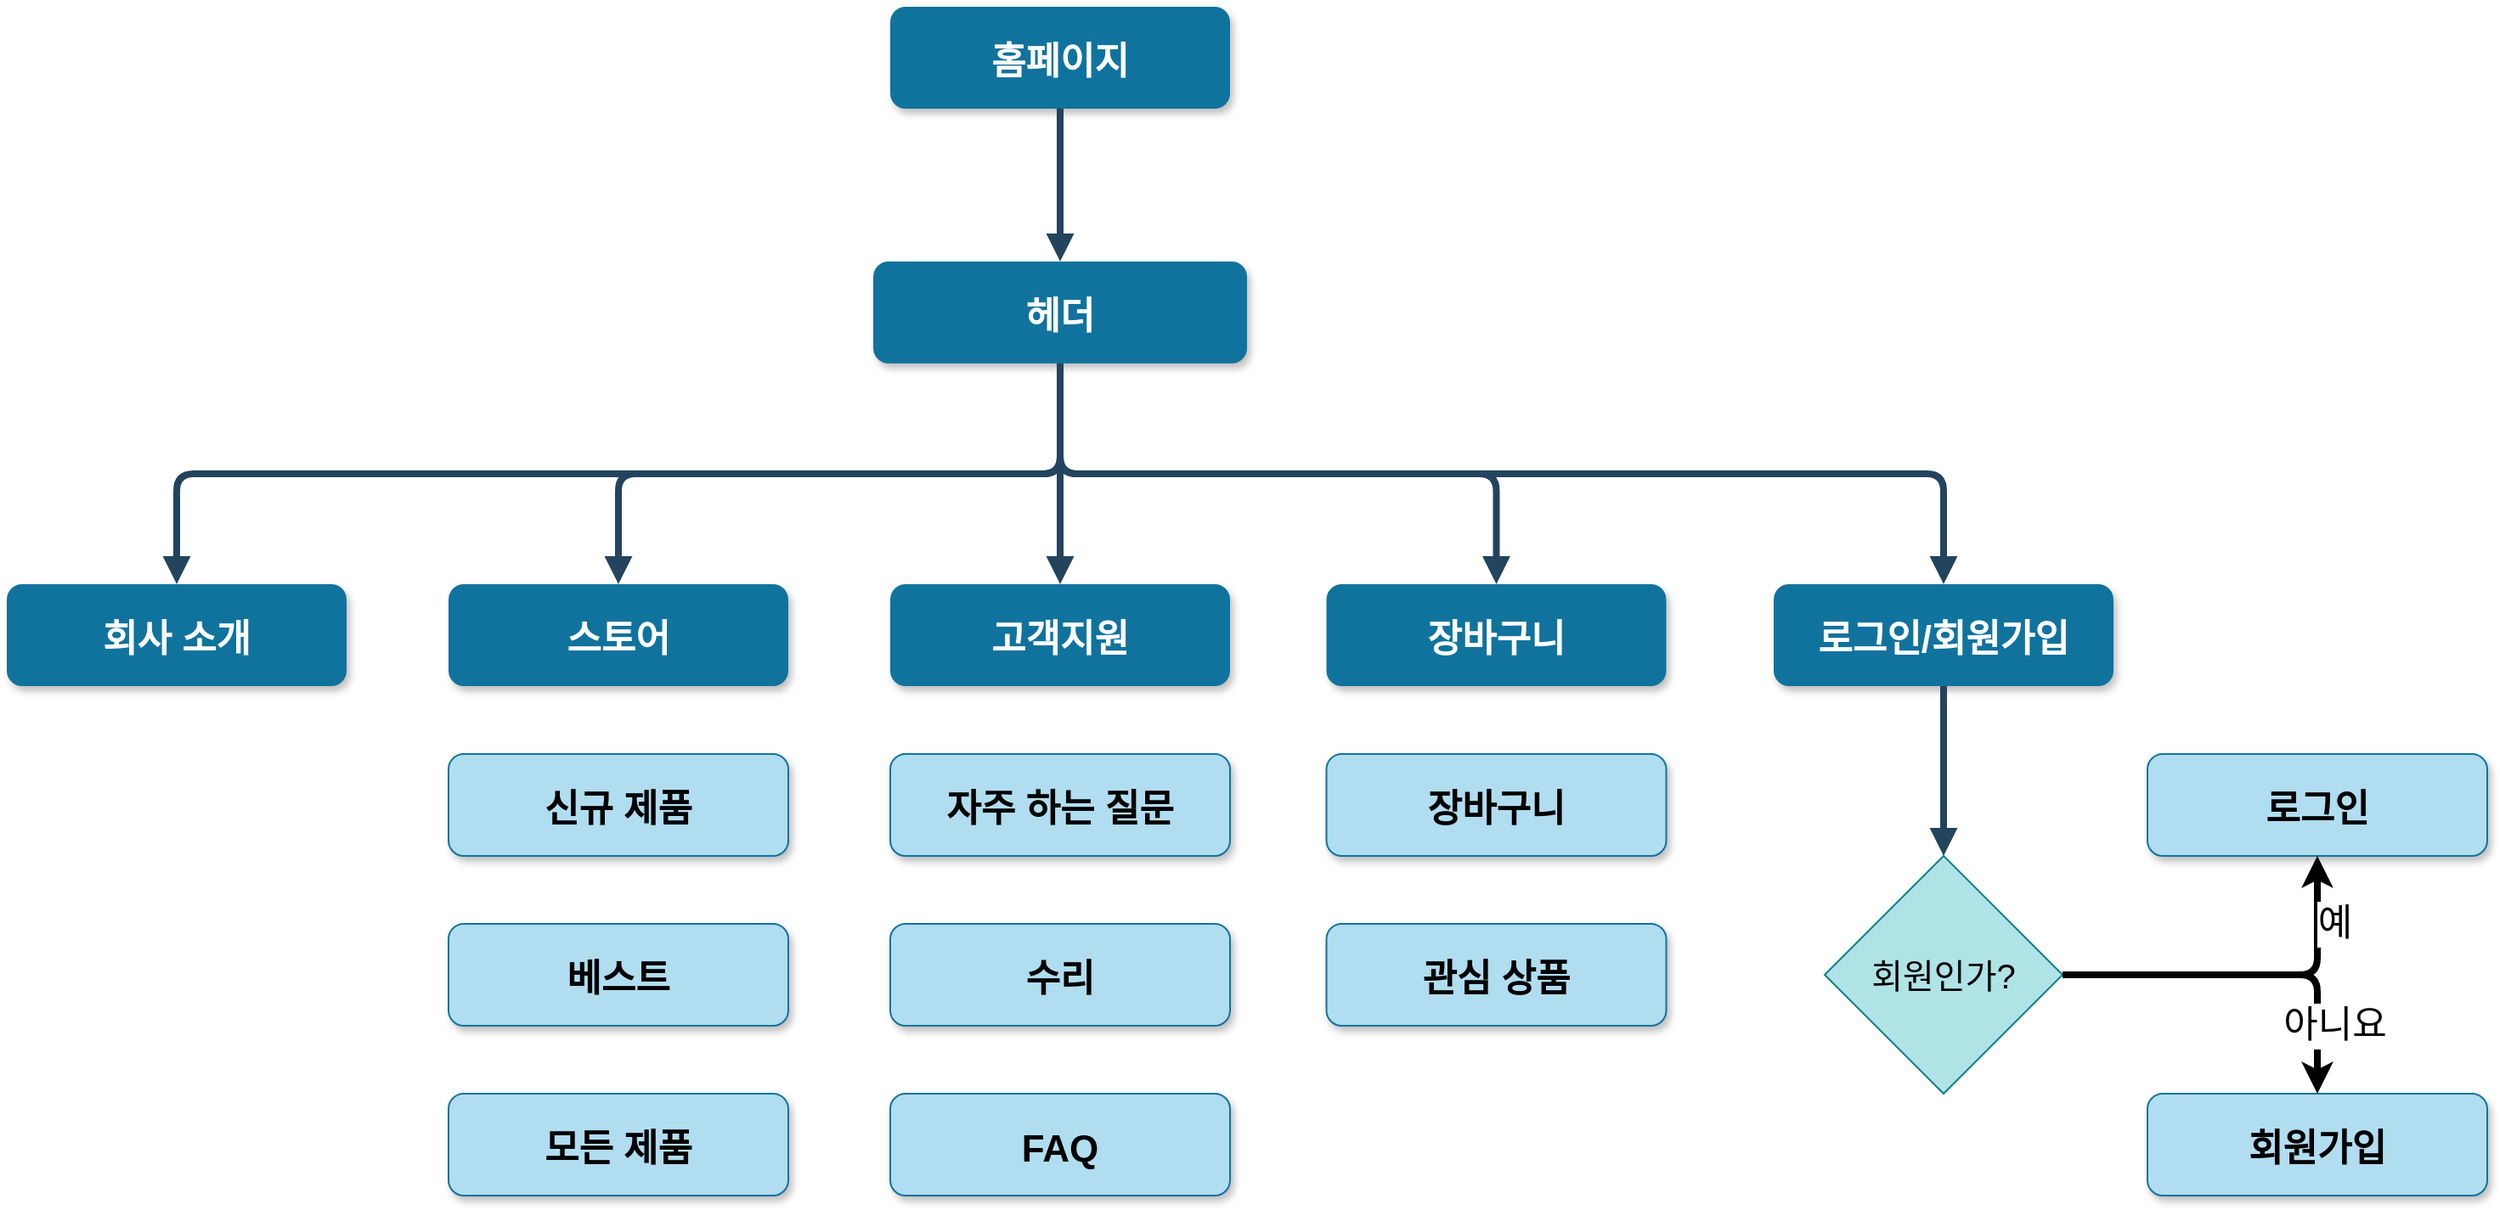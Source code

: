<mxfile version="21.6.6" type="github">
  <diagram name="Page-1" id="97916047-d0de-89f5-080d-49f4d83e522f">
    <mxGraphModel dx="2049" dy="1080" grid="1" gridSize="10" guides="1" tooltips="1" connect="1" arrows="1" fold="1" page="1" pageScale="1.5" pageWidth="1169" pageHeight="827" background="none" math="0" shadow="0">
      <root>
        <mxCell id="0" />
        <mxCell id="1" parent="0" />
        <mxCell id="2" value="홈페이지" style="rounded=1;fillColor=#10739E;strokeColor=none;shadow=1;gradientColor=none;fontStyle=1;fontColor=#FFFFFF;fontSize=22;" parent="1" vertex="1">
          <mxGeometry x="639" y="180" width="200" height="60" as="geometry" />
        </mxCell>
        <mxCell id="3" value="헤더" style="rounded=1;fillColor=#10739E;strokeColor=none;shadow=1;gradientColor=none;fontStyle=1;fontColor=#FFFFFF;fontSize=22;" parent="1" vertex="1">
          <mxGeometry x="629" y="330" width="220" height="60" as="geometry" />
        </mxCell>
        <mxCell id="4" value="회사 소개" style="rounded=1;fillColor=#10739E;strokeColor=none;shadow=1;gradientColor=none;fontStyle=1;fontColor=#FFFFFF;fontSize=22;" parent="1" vertex="1">
          <mxGeometry x="119" y="520" width="200" height="60" as="geometry" />
        </mxCell>
        <mxCell id="5" value="스토어" style="rounded=1;fillColor=#10739E;strokeColor=none;shadow=1;gradientColor=none;fontStyle=1;fontColor=#FFFFFF;fontSize=22;" parent="1" vertex="1">
          <mxGeometry x="379" y="520" width="200" height="60" as="geometry" />
        </mxCell>
        <mxCell id="6" value="고객지원" style="rounded=1;fillColor=#10739E;strokeColor=none;shadow=1;gradientColor=none;fontStyle=1;fontColor=#FFFFFF;fontSize=22;" parent="1" vertex="1">
          <mxGeometry x="639" y="520" width="200" height="60" as="geometry" />
        </mxCell>
        <mxCell id="29" value="" style="edgeStyle=elbowEdgeStyle;elbow=vertical;strokeWidth=4;endArrow=block;endFill=1;fontStyle=1;strokeColor=#23445D;fontSize=22;" parent="1" source="2" target="3" edge="1">
          <mxGeometry x="22" y="165.5" width="100" height="100" as="geometry">
            <mxPoint x="141" y="265.5" as="sourcePoint" />
            <mxPoint x="241" y="165.5" as="targetPoint" />
          </mxGeometry>
        </mxCell>
        <mxCell id="30" value="" style="edgeStyle=elbowEdgeStyle;elbow=vertical;strokeWidth=4;endArrow=block;endFill=1;fontStyle=1;strokeColor=#23445D;fontSize=22;" parent="1" source="3" target="5" edge="1">
          <mxGeometry x="22" y="165.5" width="100" height="100" as="geometry">
            <mxPoint x="141" y="265.5" as="sourcePoint" />
            <mxPoint x="241" y="165.5" as="targetPoint" />
          </mxGeometry>
        </mxCell>
        <mxCell id="31" value="" style="edgeStyle=elbowEdgeStyle;elbow=vertical;strokeWidth=4;endArrow=block;endFill=1;fontStyle=1;strokeColor=#23445D;fontSize=22;" parent="1" source="3" target="4" edge="1">
          <mxGeometry x="22" y="165.5" width="100" height="100" as="geometry">
            <mxPoint x="141" y="265.5" as="sourcePoint" />
            <mxPoint x="241" y="165.5" as="targetPoint" />
          </mxGeometry>
        </mxCell>
        <mxCell id="32" value="" style="edgeStyle=elbowEdgeStyle;elbow=vertical;strokeWidth=4;endArrow=block;endFill=1;fontStyle=1;strokeColor=#23445D;fontSize=22;" parent="1" source="3" target="6" edge="1">
          <mxGeometry x="22" y="165.5" width="100" height="100" as="geometry">
            <mxPoint x="141" y="265.5" as="sourcePoint" />
            <mxPoint x="241" y="165.5" as="targetPoint" />
          </mxGeometry>
        </mxCell>
        <mxCell id="uYMuAS7kmvQYfe47qQOG-55" value="장바구니" style="rounded=1;fillColor=#10739E;strokeColor=none;shadow=1;gradientColor=none;fontStyle=1;fontColor=#FFFFFF;fontSize=22;" parent="1" vertex="1">
          <mxGeometry x="895.75" y="520" width="200" height="60" as="geometry" />
        </mxCell>
        <mxCell id="uYMuAS7kmvQYfe47qQOG-56" value="" style="edgeStyle=elbowEdgeStyle;elbow=vertical;strokeWidth=4;endArrow=block;endFill=1;fontStyle=1;strokeColor=#23445D;exitX=0.5;exitY=1;exitDx=0;exitDy=0;entryX=0.5;entryY=0;entryDx=0;entryDy=0;fontSize=22;" parent="1" source="3" target="uYMuAS7kmvQYfe47qQOG-55" edge="1">
          <mxGeometry x="22" y="165.5" width="100" height="100" as="geometry">
            <mxPoint x="901" y="416" as="sourcePoint" />
            <mxPoint x="1101" y="466" as="targetPoint" />
          </mxGeometry>
        </mxCell>
        <mxCell id="uYMuAS7kmvQYfe47qQOG-57" value="로그인/회원가입" style="rounded=1;fillColor=#10739E;strokeColor=none;shadow=1;gradientColor=none;fontStyle=1;fontColor=#FFFFFF;fontSize=22;" parent="1" vertex="1">
          <mxGeometry x="1159" y="520" width="200" height="60" as="geometry" />
        </mxCell>
        <mxCell id="uYMuAS7kmvQYfe47qQOG-58" value="" style="edgeStyle=elbowEdgeStyle;elbow=vertical;strokeWidth=4;endArrow=block;endFill=1;fontStyle=1;strokeColor=#23445D;entryX=0.5;entryY=0;entryDx=0;entryDy=0;exitX=0.5;exitY=1;exitDx=0;exitDy=0;fontSize=22;" parent="1" source="3" target="uYMuAS7kmvQYfe47qQOG-57" edge="1">
          <mxGeometry x="22" y="165.5" width="100" height="100" as="geometry">
            <mxPoint x="529" y="400" as="sourcePoint" />
            <mxPoint x="829" y="580" as="targetPoint" />
          </mxGeometry>
        </mxCell>
        <mxCell id="uYMuAS7kmvQYfe47qQOG-60" value="신규 제품" style="rounded=1;fillColor=#b1ddf0;strokeColor=#10739e;shadow=1;fontStyle=1;fontSize=22;" parent="1" vertex="1">
          <mxGeometry x="379" y="620" width="200" height="60" as="geometry" />
        </mxCell>
        <mxCell id="uYMuAS7kmvQYfe47qQOG-62" value="베스트" style="rounded=1;fillColor=#b1ddf0;strokeColor=#10739e;shadow=1;fontStyle=1;fontSize=22;" parent="1" vertex="1">
          <mxGeometry x="379" y="720" width="200" height="60" as="geometry" />
        </mxCell>
        <mxCell id="uYMuAS7kmvQYfe47qQOG-63" value="모든 제품" style="rounded=1;fillColor=#b1ddf0;strokeColor=#10739e;shadow=1;fontStyle=1;fontSize=22;" parent="1" vertex="1">
          <mxGeometry x="379" y="820" width="200" height="60" as="geometry" />
        </mxCell>
        <mxCell id="uYMuAS7kmvQYfe47qQOG-67" value="자주 하는 질문" style="rounded=1;fillColor=#b1ddf0;strokeColor=#10739e;shadow=1;fontStyle=1;fontSize=22;" parent="1" vertex="1">
          <mxGeometry x="639" y="620" width="200" height="60" as="geometry" />
        </mxCell>
        <mxCell id="uYMuAS7kmvQYfe47qQOG-68" value="수리" style="rounded=1;fillColor=#b1ddf0;strokeColor=#10739e;shadow=1;fontStyle=1;fontSize=22;" parent="1" vertex="1">
          <mxGeometry x="639" y="720" width="200" height="60" as="geometry" />
        </mxCell>
        <mxCell id="uYMuAS7kmvQYfe47qQOG-69" value="FAQ" style="rounded=1;fillColor=#b1ddf0;strokeColor=#10739e;shadow=1;fontStyle=1;fontSize=22;" parent="1" vertex="1">
          <mxGeometry x="639" y="820" width="200" height="60" as="geometry" />
        </mxCell>
        <mxCell id="uYMuAS7kmvQYfe47qQOG-70" value="장바구니" style="rounded=1;fillColor=#b1ddf0;strokeColor=#10739e;shadow=1;fontStyle=1;fontSize=22;" parent="1" vertex="1">
          <mxGeometry x="895.75" y="620" width="200" height="60" as="geometry" />
        </mxCell>
        <mxCell id="uYMuAS7kmvQYfe47qQOG-71" value="관심 상품" style="rounded=1;fillColor=#b1ddf0;strokeColor=#10739e;shadow=1;fontStyle=1;fontSize=22;" parent="1" vertex="1">
          <mxGeometry x="895.75" y="720" width="200" height="60" as="geometry" />
        </mxCell>
        <mxCell id="uYMuAS7kmvQYfe47qQOG-72" value="로그인" style="rounded=1;fillColor=#b1ddf0;strokeColor=#10739e;shadow=1;fontStyle=1;fontSize=22;" parent="1" vertex="1">
          <mxGeometry x="1379" y="620" width="200" height="60" as="geometry" />
        </mxCell>
        <mxCell id="uYMuAS7kmvQYfe47qQOG-73" value="회원가입" style="rounded=1;fillColor=#b1ddf0;strokeColor=#10739e;shadow=1;fontStyle=1;fontSize=22;" parent="1" vertex="1">
          <mxGeometry x="1379" y="820" width="200" height="60" as="geometry" />
        </mxCell>
        <mxCell id="uYMuAS7kmvQYfe47qQOG-74" value="회원인가?" style="rhombus;whiteSpace=wrap;html=1;fillColor=#b0e3e6;strokeColor=#0e8088;fontSize=20;" parent="1" vertex="1">
          <mxGeometry x="1189" y="680" width="140" height="140" as="geometry" />
        </mxCell>
        <mxCell id="uYMuAS7kmvQYfe47qQOG-75" value="" style="endArrow=classic;html=1;rounded=1;exitX=1;exitY=0.5;exitDx=0;exitDy=0;entryX=0.5;entryY=1;entryDx=0;entryDy=0;strokeWidth=4;" parent="1" source="uYMuAS7kmvQYfe47qQOG-74" target="uYMuAS7kmvQYfe47qQOG-72" edge="1">
          <mxGeometry relative="1" as="geometry">
            <mxPoint x="1129" y="490" as="sourcePoint" />
            <mxPoint x="1229" y="490" as="targetPoint" />
            <Array as="points">
              <mxPoint x="1479" y="750" />
            </Array>
          </mxGeometry>
        </mxCell>
        <mxCell id="uYMuAS7kmvQYfe47qQOG-76" value="예" style="edgeLabel;resizable=0;html=1;align=center;verticalAlign=middle;fontSize=22;" parent="uYMuAS7kmvQYfe47qQOG-75" connectable="0" vertex="1">
          <mxGeometry relative="1" as="geometry">
            <mxPoint x="50" y="-30" as="offset" />
          </mxGeometry>
        </mxCell>
        <mxCell id="uYMuAS7kmvQYfe47qQOG-77" value="" style="endArrow=classic;html=1;rounded=1;entryX=0.5;entryY=0;entryDx=0;entryDy=0;fontSize=22;exitX=1;exitY=0.5;exitDx=0;exitDy=0;strokeWidth=4;" parent="1" source="uYMuAS7kmvQYfe47qQOG-74" target="uYMuAS7kmvQYfe47qQOG-73" edge="1">
          <mxGeometry relative="1" as="geometry">
            <mxPoint x="1329" y="690" as="sourcePoint" />
            <mxPoint x="1499" y="780" as="targetPoint" />
            <Array as="points">
              <mxPoint x="1479" y="750" />
            </Array>
          </mxGeometry>
        </mxCell>
        <mxCell id="uYMuAS7kmvQYfe47qQOG-78" value="아니요" style="edgeLabel;resizable=0;html=1;align=center;verticalAlign=middle;fontSize=22;" parent="uYMuAS7kmvQYfe47qQOG-77" connectable="0" vertex="1">
          <mxGeometry relative="1" as="geometry">
            <mxPoint x="50" y="30" as="offset" />
          </mxGeometry>
        </mxCell>
        <mxCell id="uYMuAS7kmvQYfe47qQOG-80" value="" style="edgeStyle=elbowEdgeStyle;elbow=vertical;strokeWidth=4;endArrow=block;endFill=1;fontStyle=1;strokeColor=#23445D;entryX=0.5;entryY=0;entryDx=0;entryDy=0;exitX=0.5;exitY=1;exitDx=0;exitDy=0;fontSize=22;" parent="1" source="uYMuAS7kmvQYfe47qQOG-57" target="uYMuAS7kmvQYfe47qQOG-74" edge="1">
          <mxGeometry x="22" y="165.5" width="100" height="100" as="geometry">
            <mxPoint x="1449" y="460" as="sourcePoint" />
            <mxPoint x="1969" y="590" as="targetPoint" />
          </mxGeometry>
        </mxCell>
      </root>
    </mxGraphModel>
  </diagram>
</mxfile>
